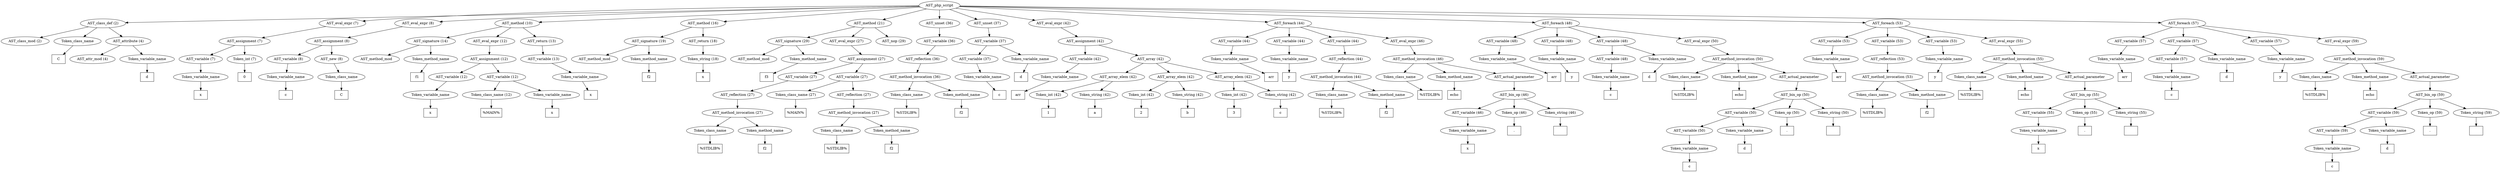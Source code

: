 /*
 * AST in dot format generated by phc -- the PHP compiler
 */

digraph AST {
node_0 [label="AST_php_script"];
node_1 [label="AST_class_def (2)"];
node_2 [label="AST_class_mod (2)"];
node_3 [label="Token_class_name"];
node_4 [label="C", shape=box]
node_3 -> node_4;
node_5 [label="AST_attribute (4)"];
node_6 [label="AST_attr_mod (4)"];
node_7 [label="Token_variable_name"];
node_8 [label="d", shape=box]
node_7 -> node_8;
node_5 -> node_7;
node_5 -> node_6;
node_1 -> node_5;
node_1 -> node_3;
node_1 -> node_2;
node_9 [label="AST_eval_expr (7)"];
node_10 [label="AST_assignment (7)"];
node_11 [label="AST_variable (7)"];
node_12 [label="Token_variable_name"];
node_13 [label="x", shape=box]
node_12 -> node_13;
node_11 -> node_12;
node_14 [label="Token_int (7)"];
node_15 [label="0", shape=box]
node_14 -> node_15;
node_10 -> node_14;
node_10 -> node_11;
node_9 -> node_10;
node_16 [label="AST_eval_expr (8)"];
node_17 [label="AST_assignment (8)"];
node_18 [label="AST_variable (8)"];
node_19 [label="Token_variable_name"];
node_20 [label="c", shape=box]
node_19 -> node_20;
node_18 -> node_19;
node_21 [label="AST_new (8)"];
node_22 [label="Token_class_name"];
node_23 [label="C", shape=box]
node_22 -> node_23;
node_21 -> node_22;
node_17 -> node_21;
node_17 -> node_18;
node_16 -> node_17;
node_24 [label="AST_method (10)"];
node_25 [label="AST_signature (14)"];
node_26 [label="AST_method_mod"];
node_27 [label="Token_method_name"];
node_28 [label="f1", shape=box]
node_27 -> node_28;
node_25 -> node_27;
node_25 -> node_26;
node_29 [label="AST_eval_expr (12)"];
node_30 [label="AST_assignment (12)"];
node_31 [label="AST_variable (12)"];
node_32 [label="Token_variable_name"];
node_33 [label="x", shape=box]
node_32 -> node_33;
node_31 -> node_32;
node_34 [label="AST_variable (12)"];
node_35 [label="Token_class_name (12)"];
node_36 [label="%MAIN%", shape=box]
node_35 -> node_36;
node_37 [label="Token_variable_name"];
node_38 [label="x", shape=box]
node_37 -> node_38;
node_34 -> node_37;
node_34 -> node_35;
node_30 -> node_34;
node_30 -> node_31;
node_29 -> node_30;
node_39 [label="AST_return (13)"];
node_40 [label="AST_variable (13)"];
node_41 [label="Token_variable_name"];
node_42 [label="x", shape=box]
node_41 -> node_42;
node_40 -> node_41;
node_39 -> node_40;
node_24 -> node_39;
node_24 -> node_29;
node_24 -> node_25;
node_43 [label="AST_method (16)"];
node_44 [label="AST_signature (19)"];
node_45 [label="AST_method_mod"];
node_46 [label="Token_method_name"];
node_47 [label="f2", shape=box]
node_46 -> node_47;
node_44 -> node_46;
node_44 -> node_45;
node_48 [label="AST_return (18)"];
node_49 [label="Token_string (18)"];
node_50 [label="x", shape=box]
node_49 -> node_50;
node_48 -> node_49;
node_43 -> node_48;
node_43 -> node_44;
node_51 [label="AST_method (21)"];
node_52 [label="AST_signature (29)"];
node_53 [label="AST_method_mod"];
node_54 [label="Token_method_name"];
node_55 [label="f3", shape=box]
node_54 -> node_55;
node_52 -> node_54;
node_52 -> node_53;
node_56 [label="AST_eval_expr (27)"];
node_57 [label="AST_assignment (27)"];
node_58 [label="AST_variable (27)"];
node_59 [label="AST_reflection (27)"];
node_60 [label="AST_method_invocation (27)"];
node_61 [label="Token_class_name"];
node_62 [label="%STDLIB%", shape=box]
node_61 -> node_62;
node_63 [label="Token_method_name"];
node_64 [label="f2", shape=box]
node_63 -> node_64;
node_60 -> node_63;
node_60 -> node_61;
node_59 -> node_60;
node_58 -> node_59;
node_65 [label="AST_variable (27)"];
node_66 [label="Token_class_name (27)"];
node_67 [label="%MAIN%", shape=box]
node_66 -> node_67;
node_68 [label="AST_reflection (27)"];
node_69 [label="AST_method_invocation (27)"];
node_70 [label="Token_class_name"];
node_71 [label="%STDLIB%", shape=box]
node_70 -> node_71;
node_72 [label="Token_method_name"];
node_73 [label="f2", shape=box]
node_72 -> node_73;
node_69 -> node_72;
node_69 -> node_70;
node_68 -> node_69;
node_65 -> node_68;
node_65 -> node_66;
node_57 -> node_65;
node_57 -> node_58;
node_56 -> node_57;
node_74 [label="AST_nop (29)"];
node_51 -> node_74;
node_51 -> node_56;
node_51 -> node_52;
node_75 [label="AST_unset (36)"];
node_76 [label="AST_variable (36)"];
node_77 [label="AST_reflection (36)"];
node_78 [label="AST_method_invocation (36)"];
node_79 [label="Token_class_name"];
node_80 [label="%STDLIB%", shape=box]
node_79 -> node_80;
node_81 [label="Token_method_name"];
node_82 [label="f2", shape=box]
node_81 -> node_82;
node_78 -> node_81;
node_78 -> node_79;
node_77 -> node_78;
node_76 -> node_77;
node_75 -> node_76;
node_83 [label="AST_unset (37)"];
node_84 [label="AST_variable (37)"];
node_85 [label="AST_variable (37)"];
node_86 [label="Token_variable_name"];
node_87 [label="c", shape=box]
node_86 -> node_87;
node_85 -> node_86;
node_88 [label="Token_variable_name"];
node_89 [label="d", shape=box]
node_88 -> node_89;
node_84 -> node_88;
node_84 -> node_85;
node_83 -> node_84;
node_90 [label="AST_eval_expr (42)"];
node_91 [label="AST_assignment (42)"];
node_92 [label="AST_variable (42)"];
node_93 [label="Token_variable_name"];
node_94 [label="arr", shape=box]
node_93 -> node_94;
node_92 -> node_93;
node_95 [label="AST_array (42)"];
node_96 [label="AST_array_elem (42)"];
node_97 [label="Token_int (42)"];
node_98 [label="1", shape=box]
node_97 -> node_98;
node_99 [label="Token_string (42)"];
node_100 [label="a", shape=box]
node_99 -> node_100;
node_96 -> node_99;
node_96 -> node_97;
node_101 [label="AST_array_elem (42)"];
node_102 [label="Token_int (42)"];
node_103 [label="2", shape=box]
node_102 -> node_103;
node_104 [label="Token_string (42)"];
node_105 [label="b", shape=box]
node_104 -> node_105;
node_101 -> node_104;
node_101 -> node_102;
node_106 [label="AST_array_elem (42)"];
node_107 [label="Token_int (42)"];
node_108 [label="3", shape=box]
node_107 -> node_108;
node_109 [label="Token_string (42)"];
node_110 [label="c", shape=box]
node_109 -> node_110;
node_106 -> node_109;
node_106 -> node_107;
node_95 -> node_106;
node_95 -> node_101;
node_95 -> node_96;
node_91 -> node_95;
node_91 -> node_92;
node_90 -> node_91;
node_111 [label="AST_foreach (44)"];
node_112 [label="AST_variable (44)"];
node_113 [label="Token_variable_name"];
node_114 [label="arr", shape=box]
node_113 -> node_114;
node_112 -> node_113;
node_115 [label="AST_variable (44)"];
node_116 [label="Token_variable_name"];
node_117 [label="y", shape=box]
node_116 -> node_117;
node_115 -> node_116;
node_118 [label="AST_variable (44)"];
node_119 [label="AST_reflection (44)"];
node_120 [label="AST_method_invocation (44)"];
node_121 [label="Token_class_name"];
node_122 [label="%STDLIB%", shape=box]
node_121 -> node_122;
node_123 [label="Token_method_name"];
node_124 [label="f2", shape=box]
node_123 -> node_124;
node_120 -> node_123;
node_120 -> node_121;
node_119 -> node_120;
node_118 -> node_119;
node_125 [label="AST_eval_expr (46)"];
node_126 [label="AST_method_invocation (46)"];
node_127 [label="Token_class_name"];
node_128 [label="%STDLIB%", shape=box]
node_127 -> node_128;
node_129 [label="Token_method_name"];
node_130 [label="echo", shape=box]
node_129 -> node_130;
node_131 [label="AST_actual_parameter"];
node_132 [label="AST_bin_op (46)"];
node_133 [label="AST_variable (46)"];
node_134 [label="Token_variable_name"];
node_135 [label="x", shape=box]
node_134 -> node_135;
node_133 -> node_134;
node_136 [label="Token_op (46)"];
node_137 [label=".", shape=box]
node_136 -> node_137;
node_138 [label="Token_string (46)"];
node_139 [label="", shape=box]
node_138 -> node_139;
node_132 -> node_138;
node_132 -> node_136;
node_132 -> node_133;
node_131 -> node_132;
node_126 -> node_131;
node_126 -> node_129;
node_126 -> node_127;
node_125 -> node_126;
node_111 -> node_125;
node_111 -> node_118;
node_111 -> node_115;
node_111 -> node_112;
node_140 [label="AST_foreach (48)"];
node_141 [label="AST_variable (48)"];
node_142 [label="Token_variable_name"];
node_143 [label="arr", shape=box]
node_142 -> node_143;
node_141 -> node_142;
node_144 [label="AST_variable (48)"];
node_145 [label="Token_variable_name"];
node_146 [label="y", shape=box]
node_145 -> node_146;
node_144 -> node_145;
node_147 [label="AST_variable (48)"];
node_148 [label="AST_variable (48)"];
node_149 [label="Token_variable_name"];
node_150 [label="c", shape=box]
node_149 -> node_150;
node_148 -> node_149;
node_151 [label="Token_variable_name"];
node_152 [label="d", shape=box]
node_151 -> node_152;
node_147 -> node_151;
node_147 -> node_148;
node_153 [label="AST_eval_expr (50)"];
node_154 [label="AST_method_invocation (50)"];
node_155 [label="Token_class_name"];
node_156 [label="%STDLIB%", shape=box]
node_155 -> node_156;
node_157 [label="Token_method_name"];
node_158 [label="echo", shape=box]
node_157 -> node_158;
node_159 [label="AST_actual_parameter"];
node_160 [label="AST_bin_op (50)"];
node_161 [label="AST_variable (50)"];
node_162 [label="AST_variable (50)"];
node_163 [label="Token_variable_name"];
node_164 [label="c", shape=box]
node_163 -> node_164;
node_162 -> node_163;
node_165 [label="Token_variable_name"];
node_166 [label="d", shape=box]
node_165 -> node_166;
node_161 -> node_165;
node_161 -> node_162;
node_167 [label="Token_op (50)"];
node_168 [label=".", shape=box]
node_167 -> node_168;
node_169 [label="Token_string (50)"];
node_170 [label="", shape=box]
node_169 -> node_170;
node_160 -> node_169;
node_160 -> node_167;
node_160 -> node_161;
node_159 -> node_160;
node_154 -> node_159;
node_154 -> node_157;
node_154 -> node_155;
node_153 -> node_154;
node_140 -> node_153;
node_140 -> node_147;
node_140 -> node_144;
node_140 -> node_141;
node_171 [label="AST_foreach (53)"];
node_172 [label="AST_variable (53)"];
node_173 [label="Token_variable_name"];
node_174 [label="arr", shape=box]
node_173 -> node_174;
node_172 -> node_173;
node_175 [label="AST_variable (53)"];
node_176 [label="AST_reflection (53)"];
node_177 [label="AST_method_invocation (53)"];
node_178 [label="Token_class_name"];
node_179 [label="%STDLIB%", shape=box]
node_178 -> node_179;
node_180 [label="Token_method_name"];
node_181 [label="f2", shape=box]
node_180 -> node_181;
node_177 -> node_180;
node_177 -> node_178;
node_176 -> node_177;
node_175 -> node_176;
node_182 [label="AST_variable (53)"];
node_183 [label="Token_variable_name"];
node_184 [label="y", shape=box]
node_183 -> node_184;
node_182 -> node_183;
node_185 [label="AST_eval_expr (55)"];
node_186 [label="AST_method_invocation (55)"];
node_187 [label="Token_class_name"];
node_188 [label="%STDLIB%", shape=box]
node_187 -> node_188;
node_189 [label="Token_method_name"];
node_190 [label="echo", shape=box]
node_189 -> node_190;
node_191 [label="AST_actual_parameter"];
node_192 [label="AST_bin_op (55)"];
node_193 [label="AST_variable (55)"];
node_194 [label="Token_variable_name"];
node_195 [label="x", shape=box]
node_194 -> node_195;
node_193 -> node_194;
node_196 [label="Token_op (55)"];
node_197 [label=".", shape=box]
node_196 -> node_197;
node_198 [label="Token_string (55)"];
node_199 [label="", shape=box]
node_198 -> node_199;
node_192 -> node_198;
node_192 -> node_196;
node_192 -> node_193;
node_191 -> node_192;
node_186 -> node_191;
node_186 -> node_189;
node_186 -> node_187;
node_185 -> node_186;
node_171 -> node_185;
node_171 -> node_182;
node_171 -> node_175;
node_171 -> node_172;
node_200 [label="AST_foreach (57)"];
node_201 [label="AST_variable (57)"];
node_202 [label="Token_variable_name"];
node_203 [label="arr", shape=box]
node_202 -> node_203;
node_201 -> node_202;
node_204 [label="AST_variable (57)"];
node_205 [label="AST_variable (57)"];
node_206 [label="Token_variable_name"];
node_207 [label="c", shape=box]
node_206 -> node_207;
node_205 -> node_206;
node_208 [label="Token_variable_name"];
node_209 [label="d", shape=box]
node_208 -> node_209;
node_204 -> node_208;
node_204 -> node_205;
node_210 [label="AST_variable (57)"];
node_211 [label="Token_variable_name"];
node_212 [label="y", shape=box]
node_211 -> node_212;
node_210 -> node_211;
node_213 [label="AST_eval_expr (59)"];
node_214 [label="AST_method_invocation (59)"];
node_215 [label="Token_class_name"];
node_216 [label="%STDLIB%", shape=box]
node_215 -> node_216;
node_217 [label="Token_method_name"];
node_218 [label="echo", shape=box]
node_217 -> node_218;
node_219 [label="AST_actual_parameter"];
node_220 [label="AST_bin_op (59)"];
node_221 [label="AST_variable (59)"];
node_222 [label="AST_variable (59)"];
node_223 [label="Token_variable_name"];
node_224 [label="c", shape=box]
node_223 -> node_224;
node_222 -> node_223;
node_225 [label="Token_variable_name"];
node_226 [label="d", shape=box]
node_225 -> node_226;
node_221 -> node_225;
node_221 -> node_222;
node_227 [label="Token_op (59)"];
node_228 [label=".", shape=box]
node_227 -> node_228;
node_229 [label="Token_string (59)"];
node_230 [label="", shape=box]
node_229 -> node_230;
node_220 -> node_229;
node_220 -> node_227;
node_220 -> node_221;
node_219 -> node_220;
node_214 -> node_219;
node_214 -> node_217;
node_214 -> node_215;
node_213 -> node_214;
node_200 -> node_213;
node_200 -> node_210;
node_200 -> node_204;
node_200 -> node_201;
node_0 -> node_200;
node_0 -> node_171;
node_0 -> node_140;
node_0 -> node_111;
node_0 -> node_90;
node_0 -> node_83;
node_0 -> node_75;
node_0 -> node_51;
node_0 -> node_43;
node_0 -> node_24;
node_0 -> node_16;
node_0 -> node_9;
node_0 -> node_1;
}
